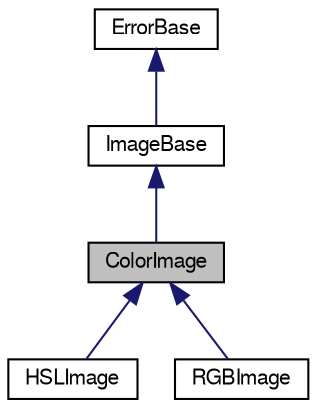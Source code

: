 digraph "ColorImage"
{
  bgcolor="transparent";
  edge [fontname="FreeSans",fontsize="10",labelfontname="FreeSans",labelfontsize="10"];
  node [fontname="FreeSans",fontsize="10",shape=record];
  Node1 [label="ColorImage",height=0.2,width=0.4,color="black", fillcolor="grey75", style="filled" fontcolor="black"];
  Node2 -> Node1 [dir="back",color="midnightblue",fontsize="10",style="solid",fontname="FreeSans"];
  Node2 [label="ImageBase",height=0.2,width=0.4,color="black",URL="$class_image_base.html"];
  Node3 -> Node2 [dir="back",color="midnightblue",fontsize="10",style="solid",fontname="FreeSans"];
  Node3 [label="ErrorBase",height=0.2,width=0.4,color="black",URL="$class_error_base.html"];
  Node1 -> Node4 [dir="back",color="midnightblue",fontsize="10",style="solid",fontname="FreeSans"];
  Node4 [label="HSLImage",height=0.2,width=0.4,color="black",URL="$class_h_s_l_image.html"];
  Node1 -> Node5 [dir="back",color="midnightblue",fontsize="10",style="solid",fontname="FreeSans"];
  Node5 [label="RGBImage",height=0.2,width=0.4,color="black",URL="$class_r_g_b_image.html"];
}
